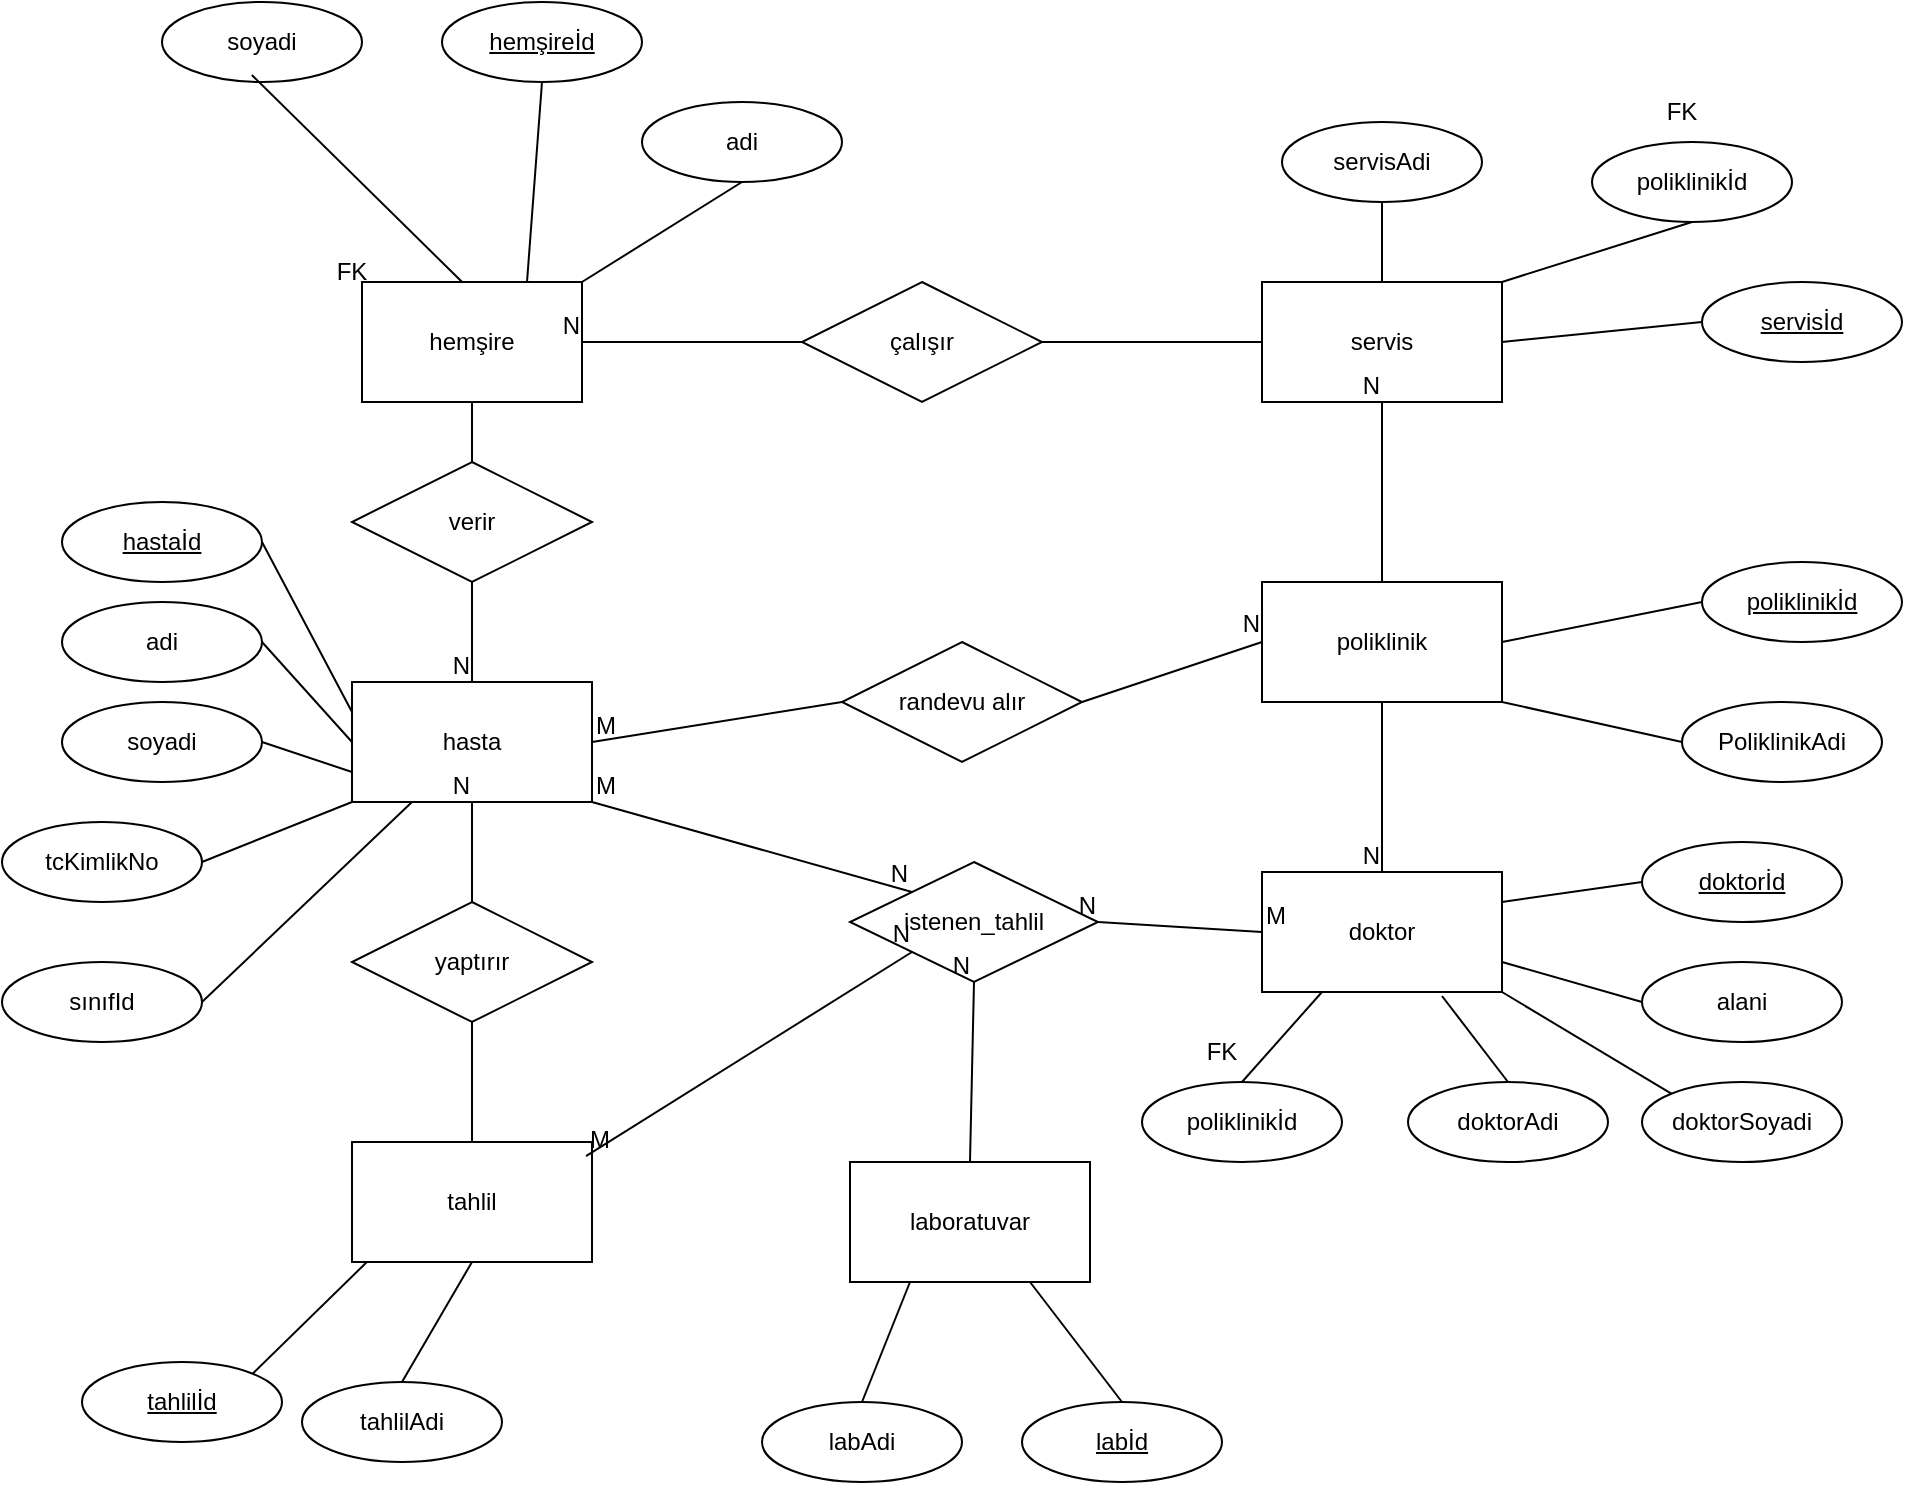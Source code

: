 <mxfile version="28.2.7">
  <diagram name="Sayfa -1" id="EuTp7EfpgiUZPEsdbZ-z">
    <mxGraphModel dx="2075" dy="669" grid="1" gridSize="10" guides="1" tooltips="1" connect="1" arrows="1" fold="1" page="1" pageScale="1" pageWidth="827" pageHeight="1169" math="0" shadow="0">
      <root>
        <mxCell id="0" />
        <mxCell id="1" parent="0" />
        <mxCell id="bJFmghMH50mQrgjeTYqD-1" value="laboratuvar" style="rounded=0;whiteSpace=wrap;html=1;" vertex="1" parent="1">
          <mxGeometry x="34" y="660" width="120" height="60" as="geometry" />
        </mxCell>
        <mxCell id="bJFmghMH50mQrgjeTYqD-2" value="tahlil" style="rounded=0;whiteSpace=wrap;html=1;" vertex="1" parent="1">
          <mxGeometry x="-215" y="650" width="120" height="60" as="geometry" />
        </mxCell>
        <mxCell id="bJFmghMH50mQrgjeTYqD-3" value="poliklinik" style="rounded=0;whiteSpace=wrap;html=1;" vertex="1" parent="1">
          <mxGeometry x="240" y="370" width="120" height="60" as="geometry" />
        </mxCell>
        <mxCell id="bJFmghMH50mQrgjeTYqD-4" value="hasta" style="rounded=0;whiteSpace=wrap;html=1;" vertex="1" parent="1">
          <mxGeometry x="-215" y="420" width="120" height="60" as="geometry" />
        </mxCell>
        <mxCell id="bJFmghMH50mQrgjeTYqD-7" value="" style="endArrow=none;html=1;rounded=0;exitX=0.5;exitY=1;exitDx=0;exitDy=0;entryX=0.5;entryY=0;entryDx=0;entryDy=0;" edge="1" source="bJFmghMH50mQrgjeTYqD-26" target="bJFmghMH50mQrgjeTYqD-4" parent="1">
          <mxGeometry relative="1" as="geometry">
            <mxPoint x="10" y="360" as="sourcePoint" />
            <mxPoint x="170" y="360" as="targetPoint" />
          </mxGeometry>
        </mxCell>
        <mxCell id="bJFmghMH50mQrgjeTYqD-8" value="N" style="resizable=0;html=1;whiteSpace=wrap;align=right;verticalAlign=bottom;" connectable="0" vertex="1" parent="bJFmghMH50mQrgjeTYqD-7">
          <mxGeometry x="1" relative="1" as="geometry" />
        </mxCell>
        <mxCell id="bJFmghMH50mQrgjeTYqD-9" value="" style="endArrow=none;html=1;rounded=0;entryX=0.5;entryY=1;entryDx=0;entryDy=0;exitX=0.5;exitY=0;exitDx=0;exitDy=0;" edge="1" source="bJFmghMH50mQrgjeTYqD-33" target="bJFmghMH50mQrgjeTYqD-4" parent="1">
          <mxGeometry relative="1" as="geometry">
            <mxPoint x="-195" y="538" as="sourcePoint" />
            <mxPoint x="-195" y="430" as="targetPoint" />
            <Array as="points" />
          </mxGeometry>
        </mxCell>
        <mxCell id="bJFmghMH50mQrgjeTYqD-10" value="N" style="resizable=0;html=1;whiteSpace=wrap;align=right;verticalAlign=bottom;" connectable="0" vertex="1" parent="bJFmghMH50mQrgjeTYqD-9">
          <mxGeometry x="1" relative="1" as="geometry" />
        </mxCell>
        <mxCell id="bJFmghMH50mQrgjeTYqD-11" value="verir" style="shape=rhombus;perimeter=rhombusPerimeter;whiteSpace=wrap;html=1;align=center;" vertex="1" parent="1">
          <mxGeometry x="-215" y="310" width="120" height="60" as="geometry" />
        </mxCell>
        <mxCell id="bJFmghMH50mQrgjeTYqD-16" value="soyadi" style="ellipse;whiteSpace=wrap;html=1;align=center;" vertex="1" parent="1">
          <mxGeometry x="-310" y="80" width="100" height="40" as="geometry" />
        </mxCell>
        <mxCell id="bJFmghMH50mQrgjeTYqD-17" value="adi" style="ellipse;whiteSpace=wrap;html=1;align=center;" vertex="1" parent="1">
          <mxGeometry x="-70" y="130" width="100" height="40" as="geometry" />
        </mxCell>
        <mxCell id="bJFmghMH50mQrgjeTYqD-20" value="" style="endArrow=none;html=1;rounded=0;entryX=0.449;entryY=0.912;entryDx=0;entryDy=0;entryPerimeter=0;exitX=0.455;exitY=0;exitDx=0;exitDy=0;exitPerimeter=0;" edge="1" source="bJFmghMH50mQrgjeTYqD-26" target="bJFmghMH50mQrgjeTYqD-16" parent="1">
          <mxGeometry width="50" height="50" relative="1" as="geometry">
            <mxPoint x="70" y="400" as="sourcePoint" />
            <mxPoint x="120" y="350" as="targetPoint" />
            <Array as="points" />
          </mxGeometry>
        </mxCell>
        <mxCell id="bJFmghMH50mQrgjeTYqD-21" value="" style="endArrow=none;html=1;rounded=0;entryX=0.5;entryY=1;entryDx=0;entryDy=0;exitX=1;exitY=0;exitDx=0;exitDy=0;" edge="1" source="bJFmghMH50mQrgjeTYqD-26" target="bJFmghMH50mQrgjeTYqD-17" parent="1">
          <mxGeometry width="50" height="50" relative="1" as="geometry">
            <mxPoint x="160" y="350" as="sourcePoint" />
            <mxPoint x="210" y="300" as="targetPoint" />
          </mxGeometry>
        </mxCell>
        <mxCell id="bJFmghMH50mQrgjeTYqD-22" value="hemşireİd" style="ellipse;whiteSpace=wrap;html=1;align=center;fontStyle=4;" vertex="1" parent="1">
          <mxGeometry x="-170" y="80" width="100" height="40" as="geometry" />
        </mxCell>
        <mxCell id="bJFmghMH50mQrgjeTYqD-23" value="" style="endArrow=none;html=1;rounded=0;entryX=0.5;entryY=1;entryDx=0;entryDy=0;exitX=0.75;exitY=0;exitDx=0;exitDy=0;" edge="1" source="bJFmghMH50mQrgjeTYqD-26" target="bJFmghMH50mQrgjeTYqD-22" parent="1">
          <mxGeometry width="50" height="50" relative="1" as="geometry">
            <mxPoint x="160" y="350" as="sourcePoint" />
            <mxPoint x="210" y="300" as="targetPoint" />
          </mxGeometry>
        </mxCell>
        <mxCell id="bJFmghMH50mQrgjeTYqD-24" value="" style="endArrow=none;html=1;rounded=0;entryX=0;entryY=0.5;entryDx=0;entryDy=0;exitX=1;exitY=0.5;exitDx=0;exitDy=0;" edge="1" source="bJFmghMH50mQrgjeTYqD-25" target="bJFmghMH50mQrgjeTYqD-73" parent="1">
          <mxGeometry relative="1" as="geometry">
            <mxPoint x="-80" y="250" as="sourcePoint" />
            <mxPoint x="250" y="250" as="targetPoint" />
          </mxGeometry>
        </mxCell>
        <mxCell id="bJFmghMH50mQrgjeTYqD-25" value="çalışır" style="shape=rhombus;perimeter=rhombusPerimeter;whiteSpace=wrap;html=1;align=center;" vertex="1" parent="1">
          <mxGeometry x="10" y="220" width="120" height="60" as="geometry" />
        </mxCell>
        <mxCell id="bJFmghMH50mQrgjeTYqD-26" value="hemşire" style="rounded=0;whiteSpace=wrap;html=1;" vertex="1" parent="1">
          <mxGeometry x="-210" y="220" width="110" height="60" as="geometry" />
        </mxCell>
        <mxCell id="bJFmghMH50mQrgjeTYqD-32" value="" style="endArrow=none;html=1;rounded=0;entryX=0.5;entryY=1;entryDx=0;entryDy=0;exitX=0.5;exitY=0;exitDx=0;exitDy=0;" edge="1" source="bJFmghMH50mQrgjeTYqD-2" target="bJFmghMH50mQrgjeTYqD-33" parent="1">
          <mxGeometry relative="1" as="geometry">
            <mxPoint x="-126" y="570" as="sourcePoint" />
            <mxPoint x="-126" y="450" as="targetPoint" />
            <Array as="points" />
          </mxGeometry>
        </mxCell>
        <mxCell id="bJFmghMH50mQrgjeTYqD-33" value="yaptırır" style="shape=rhombus;perimeter=rhombusPerimeter;whiteSpace=wrap;html=1;align=center;" vertex="1" parent="1">
          <mxGeometry x="-215" y="530" width="120" height="60" as="geometry" />
        </mxCell>
        <mxCell id="bJFmghMH50mQrgjeTYqD-36" value="" style="shape=table;startSize=0;container=1;collapsible=1;childLayout=tableLayout;fixedRows=1;rowLines=0;fontStyle=0;align=center;resizeLast=1;strokeColor=none;fillColor=none;collapsible=0;" vertex="1" parent="1">
          <mxGeometry x="-230" y="200" width="50" height="30" as="geometry" />
        </mxCell>
        <mxCell id="bJFmghMH50mQrgjeTYqD-37" value="" style="shape=tableRow;horizontal=0;startSize=0;swimlaneHead=0;swimlaneBody=0;fillColor=none;collapsible=0;dropTarget=0;points=[[0,0.5],[1,0.5]];portConstraint=eastwest;top=0;left=0;right=0;bottom=0;" vertex="1" parent="bJFmghMH50mQrgjeTYqD-36">
          <mxGeometry width="50" height="30" as="geometry" />
        </mxCell>
        <mxCell id="bJFmghMH50mQrgjeTYqD-38" value="FK" style="shape=partialRectangle;connectable=0;fillColor=none;top=0;left=0;bottom=0;right=0;fontStyle=0;overflow=hidden;whiteSpace=wrap;html=1;" vertex="1" parent="bJFmghMH50mQrgjeTYqD-37">
          <mxGeometry width="30" height="30" as="geometry">
            <mxRectangle width="30" height="30" as="alternateBounds" />
          </mxGeometry>
        </mxCell>
        <mxCell id="bJFmghMH50mQrgjeTYqD-39" value="" style="shape=partialRectangle;connectable=0;fillColor=none;top=0;left=0;bottom=0;right=0;align=left;spacingLeft=6;fontStyle=0;overflow=hidden;whiteSpace=wrap;html=1;" vertex="1" parent="bJFmghMH50mQrgjeTYqD-37">
          <mxGeometry x="30" width="20" height="30" as="geometry">
            <mxRectangle width="20" height="30" as="alternateBounds" />
          </mxGeometry>
        </mxCell>
        <mxCell id="bJFmghMH50mQrgjeTYqD-40" value="servisİd" style="ellipse;whiteSpace=wrap;html=1;align=center;fontStyle=4;" vertex="1" parent="1">
          <mxGeometry x="460" y="220" width="100" height="40" as="geometry" />
        </mxCell>
        <mxCell id="bJFmghMH50mQrgjeTYqD-45" value="" style="endArrow=none;html=1;rounded=0;entryX=0;entryY=0.5;entryDx=0;entryDy=0;exitX=1;exitY=0.5;exitDx=0;exitDy=0;" edge="1" source="bJFmghMH50mQrgjeTYqD-73" target="bJFmghMH50mQrgjeTYqD-40" parent="1">
          <mxGeometry relative="1" as="geometry">
            <mxPoint x="100" y="570" as="sourcePoint" />
            <mxPoint x="260" y="570" as="targetPoint" />
          </mxGeometry>
        </mxCell>
        <mxCell id="bJFmghMH50mQrgjeTYqD-46" value="sınıfId" style="ellipse;whiteSpace=wrap;html=1;align=center;" vertex="1" parent="1">
          <mxGeometry x="-390" y="560" width="100" height="40" as="geometry" />
        </mxCell>
        <mxCell id="bJFmghMH50mQrgjeTYqD-47" value="tcKimlikNo" style="ellipse;whiteSpace=wrap;html=1;align=center;" vertex="1" parent="1">
          <mxGeometry x="-390" y="490" width="100" height="40" as="geometry" />
        </mxCell>
        <mxCell id="bJFmghMH50mQrgjeTYqD-48" value="soyadi" style="ellipse;whiteSpace=wrap;html=1;align=center;" vertex="1" parent="1">
          <mxGeometry x="-360" y="430" width="100" height="40" as="geometry" />
        </mxCell>
        <mxCell id="bJFmghMH50mQrgjeTYqD-49" value="adi" style="ellipse;whiteSpace=wrap;html=1;align=center;" vertex="1" parent="1">
          <mxGeometry x="-360" y="380" width="100" height="40" as="geometry" />
        </mxCell>
        <mxCell id="bJFmghMH50mQrgjeTYqD-50" value="hastaİd" style="ellipse;whiteSpace=wrap;html=1;align=center;fontStyle=4;" vertex="1" parent="1">
          <mxGeometry x="-360" y="330" width="100" height="40" as="geometry" />
        </mxCell>
        <mxCell id="bJFmghMH50mQrgjeTYqD-51" value="" style="endArrow=none;html=1;rounded=0;exitX=1;exitY=0.5;exitDx=0;exitDy=0;entryX=0.25;entryY=1;entryDx=0;entryDy=0;" edge="1" source="bJFmghMH50mQrgjeTYqD-46" target="bJFmghMH50mQrgjeTYqD-4" parent="1">
          <mxGeometry relative="1" as="geometry">
            <mxPoint x="100" y="510" as="sourcePoint" />
            <mxPoint x="260" y="510" as="targetPoint" />
          </mxGeometry>
        </mxCell>
        <mxCell id="bJFmghMH50mQrgjeTYqD-52" value="" style="endArrow=none;html=1;rounded=0;exitX=1;exitY=0.5;exitDx=0;exitDy=0;entryX=0;entryY=0.75;entryDx=0;entryDy=0;" edge="1" source="bJFmghMH50mQrgjeTYqD-48" target="bJFmghMH50mQrgjeTYqD-4" parent="1">
          <mxGeometry relative="1" as="geometry">
            <mxPoint x="-210" y="600" as="sourcePoint" />
            <mxPoint x="-25" y="490" as="targetPoint" />
          </mxGeometry>
        </mxCell>
        <mxCell id="bJFmghMH50mQrgjeTYqD-53" value="" style="endArrow=none;html=1;rounded=0;exitX=1;exitY=0.5;exitDx=0;exitDy=0;entryX=0;entryY=1;entryDx=0;entryDy=0;" edge="1" source="bJFmghMH50mQrgjeTYqD-47" target="bJFmghMH50mQrgjeTYqD-4" parent="1">
          <mxGeometry relative="1" as="geometry">
            <mxPoint x="-210" y="600" as="sourcePoint" />
            <mxPoint x="-25" y="490" as="targetPoint" />
          </mxGeometry>
        </mxCell>
        <mxCell id="bJFmghMH50mQrgjeTYqD-54" value="" style="endArrow=none;html=1;rounded=0;exitX=1;exitY=0.5;exitDx=0;exitDy=0;entryX=0;entryY=0.5;entryDx=0;entryDy=0;" edge="1" source="bJFmghMH50mQrgjeTYqD-49" target="bJFmghMH50mQrgjeTYqD-4" parent="1">
          <mxGeometry relative="1" as="geometry">
            <mxPoint x="-200" y="520" as="sourcePoint" />
            <mxPoint x="-15" y="410" as="targetPoint" />
          </mxGeometry>
        </mxCell>
        <mxCell id="bJFmghMH50mQrgjeTYqD-55" value="" style="endArrow=none;html=1;rounded=0;exitX=1;exitY=0.5;exitDx=0;exitDy=0;entryX=0;entryY=0.25;entryDx=0;entryDy=0;" edge="1" source="bJFmghMH50mQrgjeTYqD-50" target="bJFmghMH50mQrgjeTYqD-4" parent="1">
          <mxGeometry relative="1" as="geometry">
            <mxPoint x="-220" y="490" as="sourcePoint" />
            <mxPoint x="-35" y="380" as="targetPoint" />
          </mxGeometry>
        </mxCell>
        <mxCell id="bJFmghMH50mQrgjeTYqD-67" style="edgeStyle=orthogonalEdgeStyle;rounded=0;orthogonalLoop=1;jettySize=auto;html=1;exitX=0.5;exitY=1;exitDx=0;exitDy=0;" edge="1" parent="1">
          <mxGeometry relative="1" as="geometry">
            <mxPoint x="420.0" y="350" as="sourcePoint" />
            <mxPoint x="420.0" y="350" as="targetPoint" />
          </mxGeometry>
        </mxCell>
        <mxCell id="bJFmghMH50mQrgjeTYqD-68" value="" style="endArrow=none;html=1;rounded=0;" edge="1" parent="1">
          <mxGeometry relative="1" as="geometry">
            <mxPoint x="100" y="510" as="sourcePoint" />
            <mxPoint x="100" y="510" as="targetPoint" />
          </mxGeometry>
        </mxCell>
        <mxCell id="bJFmghMH50mQrgjeTYqD-72" value="doktor" style="rounded=0;whiteSpace=wrap;html=1;" vertex="1" parent="1">
          <mxGeometry x="240" y="515" width="120" height="60" as="geometry" />
        </mxCell>
        <mxCell id="bJFmghMH50mQrgjeTYqD-73" value="servis" style="rounded=0;whiteSpace=wrap;html=1;" vertex="1" parent="1">
          <mxGeometry x="240" y="220" width="120" height="60" as="geometry" />
        </mxCell>
        <mxCell id="bJFmghMH50mQrgjeTYqD-78" value="istenen_tahlil" style="shape=rhombus;perimeter=rhombusPerimeter;whiteSpace=wrap;html=1;align=center;" vertex="1" parent="1">
          <mxGeometry x="34" y="510" width="124" height="60" as="geometry" />
        </mxCell>
        <mxCell id="bJFmghMH50mQrgjeTYqD-79" value="" style="endArrow=none;html=1;rounded=0;exitX=1;exitY=1;exitDx=0;exitDy=0;entryX=0;entryY=0;entryDx=0;entryDy=0;" edge="1" parent="1" source="bJFmghMH50mQrgjeTYqD-4" target="bJFmghMH50mQrgjeTYqD-78">
          <mxGeometry relative="1" as="geometry">
            <mxPoint x="200" y="430" as="sourcePoint" />
            <mxPoint x="360" y="430" as="targetPoint" />
          </mxGeometry>
        </mxCell>
        <mxCell id="bJFmghMH50mQrgjeTYqD-80" value="M" style="resizable=0;html=1;whiteSpace=wrap;align=left;verticalAlign=bottom;" connectable="0" vertex="1" parent="bJFmghMH50mQrgjeTYqD-79">
          <mxGeometry x="-1" relative="1" as="geometry" />
        </mxCell>
        <mxCell id="bJFmghMH50mQrgjeTYqD-81" value="N" style="resizable=0;html=1;whiteSpace=wrap;align=right;verticalAlign=bottom;" connectable="0" vertex="1" parent="bJFmghMH50mQrgjeTYqD-79">
          <mxGeometry x="1" relative="1" as="geometry" />
        </mxCell>
        <mxCell id="bJFmghMH50mQrgjeTYqD-82" value="" style="endArrow=none;html=1;rounded=0;entryX=0;entryY=1;entryDx=0;entryDy=0;exitX=0.975;exitY=0.117;exitDx=0;exitDy=0;exitPerimeter=0;" edge="1" parent="1" source="bJFmghMH50mQrgjeTYqD-2" target="bJFmghMH50mQrgjeTYqD-78">
          <mxGeometry relative="1" as="geometry">
            <mxPoint x="20" y="640" as="sourcePoint" />
            <mxPoint x="156" y="635" as="targetPoint" />
          </mxGeometry>
        </mxCell>
        <mxCell id="bJFmghMH50mQrgjeTYqD-83" value="M" style="resizable=0;html=1;whiteSpace=wrap;align=left;verticalAlign=bottom;" connectable="0" vertex="1" parent="bJFmghMH50mQrgjeTYqD-82">
          <mxGeometry x="-1" relative="1" as="geometry" />
        </mxCell>
        <mxCell id="bJFmghMH50mQrgjeTYqD-84" value="N" style="resizable=0;html=1;whiteSpace=wrap;align=right;verticalAlign=bottom;" connectable="0" vertex="1" parent="bJFmghMH50mQrgjeTYqD-82">
          <mxGeometry x="1" relative="1" as="geometry" />
        </mxCell>
        <mxCell id="bJFmghMH50mQrgjeTYqD-85" value="" style="endArrow=none;html=1;rounded=0;entryX=1;entryY=0.5;entryDx=0;entryDy=0;exitX=0;exitY=0.5;exitDx=0;exitDy=0;" edge="1" parent="1" source="bJFmghMH50mQrgjeTYqD-72" target="bJFmghMH50mQrgjeTYqD-78">
          <mxGeometry relative="1" as="geometry">
            <mxPoint x="190" y="682" as="sourcePoint" />
            <mxPoint x="279" y="590" as="targetPoint" />
          </mxGeometry>
        </mxCell>
        <mxCell id="bJFmghMH50mQrgjeTYqD-86" value="M" style="resizable=0;html=1;whiteSpace=wrap;align=left;verticalAlign=bottom;" connectable="0" vertex="1" parent="bJFmghMH50mQrgjeTYqD-85">
          <mxGeometry x="-1" relative="1" as="geometry" />
        </mxCell>
        <mxCell id="bJFmghMH50mQrgjeTYqD-87" value="N" style="resizable=0;html=1;whiteSpace=wrap;align=right;verticalAlign=bottom;" connectable="0" vertex="1" parent="bJFmghMH50mQrgjeTYqD-85">
          <mxGeometry x="1" relative="1" as="geometry" />
        </mxCell>
        <mxCell id="bJFmghMH50mQrgjeTYqD-88" value="" style="endArrow=none;html=1;rounded=0;entryX=0.5;entryY=1;entryDx=0;entryDy=0;exitX=0.5;exitY=0;exitDx=0;exitDy=0;" edge="1" parent="1" source="bJFmghMH50mQrgjeTYqD-1" target="bJFmghMH50mQrgjeTYqD-78">
          <mxGeometry relative="1" as="geometry">
            <mxPoint x="164" y="470" as="sourcePoint" />
            <mxPoint x="390" y="370" as="targetPoint" />
          </mxGeometry>
        </mxCell>
        <mxCell id="bJFmghMH50mQrgjeTYqD-89" value="N" style="resizable=0;html=1;whiteSpace=wrap;align=right;verticalAlign=bottom;" connectable="0" vertex="1" parent="bJFmghMH50mQrgjeTYqD-88">
          <mxGeometry x="1" relative="1" as="geometry" />
        </mxCell>
        <mxCell id="bJFmghMH50mQrgjeTYqD-98" value="" style="endArrow=none;html=1;rounded=0;exitX=1;exitY=0.5;exitDx=0;exitDy=0;entryX=0;entryY=0.5;entryDx=0;entryDy=0;" edge="1" parent="1" source="bJFmghMH50mQrgjeTYqD-157" target="bJFmghMH50mQrgjeTYqD-3">
          <mxGeometry relative="1" as="geometry">
            <mxPoint x="-20" y="430" as="sourcePoint" />
            <mxPoint x="140" y="430" as="targetPoint" />
          </mxGeometry>
        </mxCell>
        <mxCell id="bJFmghMH50mQrgjeTYqD-100" value="N" style="resizable=0;html=1;whiteSpace=wrap;align=right;verticalAlign=bottom;" connectable="0" vertex="1" parent="bJFmghMH50mQrgjeTYqD-98">
          <mxGeometry x="1" relative="1" as="geometry" />
        </mxCell>
        <mxCell id="bJFmghMH50mQrgjeTYqD-102" value="" style="endArrow=none;html=1;rounded=0;entryX=0.5;entryY=0;entryDx=0;entryDy=0;exitX=0.5;exitY=1;exitDx=0;exitDy=0;" edge="1" parent="1" source="bJFmghMH50mQrgjeTYqD-3" target="bJFmghMH50mQrgjeTYqD-72">
          <mxGeometry relative="1" as="geometry">
            <mxPoint x="-20" y="430" as="sourcePoint" />
            <mxPoint x="140" y="430" as="targetPoint" />
          </mxGeometry>
        </mxCell>
        <mxCell id="bJFmghMH50mQrgjeTYqD-103" value="N" style="resizable=0;html=1;whiteSpace=wrap;align=right;verticalAlign=bottom;" connectable="0" vertex="1" parent="bJFmghMH50mQrgjeTYqD-102">
          <mxGeometry x="1" relative="1" as="geometry" />
        </mxCell>
        <mxCell id="bJFmghMH50mQrgjeTYqD-105" value="" style="endArrow=none;html=1;rounded=0;entryX=1;entryY=0.5;entryDx=0;entryDy=0;" edge="1" parent="1" source="bJFmghMH50mQrgjeTYqD-25" target="bJFmghMH50mQrgjeTYqD-26">
          <mxGeometry relative="1" as="geometry">
            <mxPoint x="-20" y="430" as="sourcePoint" />
            <mxPoint x="140" y="430" as="targetPoint" />
          </mxGeometry>
        </mxCell>
        <mxCell id="bJFmghMH50mQrgjeTYqD-106" value="N" style="resizable=0;html=1;whiteSpace=wrap;align=right;verticalAlign=bottom;" connectable="0" vertex="1" parent="bJFmghMH50mQrgjeTYqD-105">
          <mxGeometry x="1" relative="1" as="geometry" />
        </mxCell>
        <mxCell id="bJFmghMH50mQrgjeTYqD-107" value="" style="endArrow=none;html=1;rounded=0;entryX=0.5;entryY=1;entryDx=0;entryDy=0;exitX=0.5;exitY=0;exitDx=0;exitDy=0;" edge="1" parent="1" source="bJFmghMH50mQrgjeTYqD-3" target="bJFmghMH50mQrgjeTYqD-73">
          <mxGeometry relative="1" as="geometry">
            <mxPoint x="340" y="340" as="sourcePoint" />
            <mxPoint x="140" y="430" as="targetPoint" />
          </mxGeometry>
        </mxCell>
        <mxCell id="bJFmghMH50mQrgjeTYqD-108" value="N" style="resizable=0;html=1;whiteSpace=wrap;align=right;verticalAlign=bottom;" connectable="0" vertex="1" parent="bJFmghMH50mQrgjeTYqD-107">
          <mxGeometry x="1" relative="1" as="geometry" />
        </mxCell>
        <mxCell id="bJFmghMH50mQrgjeTYqD-109" value="PoliklinikAdi" style="ellipse;whiteSpace=wrap;html=1;align=center;" vertex="1" parent="1">
          <mxGeometry x="450" y="430" width="100" height="40" as="geometry" />
        </mxCell>
        <mxCell id="bJFmghMH50mQrgjeTYqD-110" value="poliklinikİd" style="ellipse;whiteSpace=wrap;html=1;align=center;fontStyle=4;" vertex="1" parent="1">
          <mxGeometry x="460" y="360" width="100" height="40" as="geometry" />
        </mxCell>
        <mxCell id="bJFmghMH50mQrgjeTYqD-111" value="labİd" style="ellipse;whiteSpace=wrap;html=1;align=center;fontStyle=4;" vertex="1" parent="1">
          <mxGeometry x="120" y="780" width="100" height="40" as="geometry" />
        </mxCell>
        <mxCell id="bJFmghMH50mQrgjeTYqD-113" value="" style="endArrow=none;html=1;rounded=0;entryX=1;entryY=0.5;entryDx=0;entryDy=0;exitX=0;exitY=0.5;exitDx=0;exitDy=0;" edge="1" parent="1" source="bJFmghMH50mQrgjeTYqD-110" target="bJFmghMH50mQrgjeTYqD-3">
          <mxGeometry relative="1" as="geometry">
            <mxPoint x="-20" y="430" as="sourcePoint" />
            <mxPoint x="140" y="430" as="targetPoint" />
          </mxGeometry>
        </mxCell>
        <mxCell id="bJFmghMH50mQrgjeTYqD-114" value="" style="endArrow=none;html=1;rounded=0;entryX=1;entryY=1;entryDx=0;entryDy=0;exitX=0;exitY=0.5;exitDx=0;exitDy=0;" edge="1" parent="1" source="bJFmghMH50mQrgjeTYqD-109" target="bJFmghMH50mQrgjeTYqD-3">
          <mxGeometry relative="1" as="geometry">
            <mxPoint x="-10" y="480" as="sourcePoint" />
            <mxPoint x="150" y="480" as="targetPoint" />
          </mxGeometry>
        </mxCell>
        <mxCell id="bJFmghMH50mQrgjeTYqD-115" value="" style="endArrow=none;html=1;rounded=0;exitX=0.75;exitY=1;exitDx=0;exitDy=0;entryX=0.5;entryY=0;entryDx=0;entryDy=0;" edge="1" parent="1" source="bJFmghMH50mQrgjeTYqD-1" target="bJFmghMH50mQrgjeTYqD-111">
          <mxGeometry relative="1" as="geometry">
            <mxPoint x="-10" y="480" as="sourcePoint" />
            <mxPoint x="150" y="480" as="targetPoint" />
          </mxGeometry>
        </mxCell>
        <mxCell id="bJFmghMH50mQrgjeTYqD-116" value="labAdi" style="ellipse;whiteSpace=wrap;html=1;align=center;" vertex="1" parent="1">
          <mxGeometry x="-10" y="780" width="100" height="40" as="geometry" />
        </mxCell>
        <mxCell id="bJFmghMH50mQrgjeTYqD-117" value="" style="endArrow=none;html=1;rounded=0;exitX=0.25;exitY=1;exitDx=0;exitDy=0;entryX=0.5;entryY=0;entryDx=0;entryDy=0;" edge="1" parent="1" source="bJFmghMH50mQrgjeTYqD-1" target="bJFmghMH50mQrgjeTYqD-116">
          <mxGeometry relative="1" as="geometry">
            <mxPoint x="-10" y="560" as="sourcePoint" />
            <mxPoint x="150" y="560" as="targetPoint" />
          </mxGeometry>
        </mxCell>
        <mxCell id="bJFmghMH50mQrgjeTYqD-118" value="servisAdi" style="ellipse;whiteSpace=wrap;html=1;align=center;" vertex="1" parent="1">
          <mxGeometry x="250" y="140" width="100" height="40" as="geometry" />
        </mxCell>
        <mxCell id="bJFmghMH50mQrgjeTYqD-119" value="poliklinikİd" style="ellipse;whiteSpace=wrap;html=1;align=center;" vertex="1" parent="1">
          <mxGeometry x="405" y="150" width="100" height="40" as="geometry" />
        </mxCell>
        <mxCell id="bJFmghMH50mQrgjeTYqD-123" value="" style="shape=table;startSize=0;container=1;collapsible=1;childLayout=tableLayout;fixedRows=1;rowLines=0;fontStyle=0;align=center;resizeLast=1;strokeColor=none;fillColor=none;collapsible=0;" vertex="1" parent="1">
          <mxGeometry x="440" y="120" width="50" height="30" as="geometry" />
        </mxCell>
        <mxCell id="bJFmghMH50mQrgjeTYqD-124" value="" style="shape=tableRow;horizontal=0;startSize=0;swimlaneHead=0;swimlaneBody=0;fillColor=none;collapsible=0;dropTarget=0;points=[[0,0.5],[1,0.5]];portConstraint=eastwest;top=0;left=0;right=0;bottom=0;" vertex="1" parent="bJFmghMH50mQrgjeTYqD-123">
          <mxGeometry width="50" height="30" as="geometry" />
        </mxCell>
        <mxCell id="bJFmghMH50mQrgjeTYqD-125" value="FK" style="shape=partialRectangle;connectable=0;fillColor=none;top=0;left=0;bottom=0;right=0;fontStyle=0;overflow=hidden;whiteSpace=wrap;html=1;" vertex="1" parent="bJFmghMH50mQrgjeTYqD-124">
          <mxGeometry width="20" height="30" as="geometry">
            <mxRectangle width="20" height="30" as="alternateBounds" />
          </mxGeometry>
        </mxCell>
        <mxCell id="bJFmghMH50mQrgjeTYqD-126" value="" style="shape=partialRectangle;connectable=0;fillColor=none;top=0;left=0;bottom=0;right=0;align=left;spacingLeft=6;fontStyle=0;overflow=hidden;whiteSpace=wrap;html=1;" vertex="1" parent="bJFmghMH50mQrgjeTYqD-124">
          <mxGeometry x="20" width="30" height="30" as="geometry">
            <mxRectangle width="30" height="30" as="alternateBounds" />
          </mxGeometry>
        </mxCell>
        <mxCell id="bJFmghMH50mQrgjeTYqD-127" value="" style="endArrow=none;html=1;rounded=0;exitX=0.5;exitY=1;exitDx=0;exitDy=0;entryX=1;entryY=0;entryDx=0;entryDy=0;" edge="1" parent="1" source="bJFmghMH50mQrgjeTYqD-119" target="bJFmghMH50mQrgjeTYqD-73">
          <mxGeometry relative="1" as="geometry">
            <mxPoint x="-10" y="450" as="sourcePoint" />
            <mxPoint x="150" y="450" as="targetPoint" />
          </mxGeometry>
        </mxCell>
        <mxCell id="bJFmghMH50mQrgjeTYqD-128" value="" style="endArrow=none;html=1;rounded=0;exitX=0.5;exitY=1;exitDx=0;exitDy=0;" edge="1" parent="1" source="bJFmghMH50mQrgjeTYqD-118" target="bJFmghMH50mQrgjeTYqD-73">
          <mxGeometry relative="1" as="geometry">
            <mxPoint x="30" y="360" as="sourcePoint" />
            <mxPoint x="190" y="360" as="targetPoint" />
          </mxGeometry>
        </mxCell>
        <mxCell id="bJFmghMH50mQrgjeTYqD-134" value="doktorİd" style="ellipse;whiteSpace=wrap;html=1;align=center;fontStyle=4;" vertex="1" parent="1">
          <mxGeometry x="430" y="500" width="100" height="40" as="geometry" />
        </mxCell>
        <mxCell id="bJFmghMH50mQrgjeTYqD-135" value="poliklinikİd" style="ellipse;whiteSpace=wrap;html=1;align=center;" vertex="1" parent="1">
          <mxGeometry x="180" y="620" width="100" height="40" as="geometry" />
        </mxCell>
        <mxCell id="bJFmghMH50mQrgjeTYqD-136" value="doktorAdi" style="ellipse;whiteSpace=wrap;html=1;align=center;" vertex="1" parent="1">
          <mxGeometry x="313" y="620" width="100" height="40" as="geometry" />
        </mxCell>
        <mxCell id="bJFmghMH50mQrgjeTYqD-137" value="doktorSoyadi" style="ellipse;whiteSpace=wrap;html=1;align=center;" vertex="1" parent="1">
          <mxGeometry x="430" y="620" width="100" height="40" as="geometry" />
        </mxCell>
        <mxCell id="bJFmghMH50mQrgjeTYqD-138" value="alani" style="ellipse;whiteSpace=wrap;html=1;align=center;" vertex="1" parent="1">
          <mxGeometry x="430" y="560" width="100" height="40" as="geometry" />
        </mxCell>
        <mxCell id="bJFmghMH50mQrgjeTYqD-140" value="" style="endArrow=none;html=1;rounded=0;exitX=1;exitY=0;exitDx=0;exitDy=0;entryX=0.061;entryY=1.002;entryDx=0;entryDy=0;entryPerimeter=0;" edge="1" parent="1" source="bJFmghMH50mQrgjeTYqD-151" target="bJFmghMH50mQrgjeTYqD-2">
          <mxGeometry relative="1" as="geometry">
            <mxPoint x="-10" y="530" as="sourcePoint" />
            <mxPoint x="150" y="530" as="targetPoint" />
          </mxGeometry>
        </mxCell>
        <mxCell id="bJFmghMH50mQrgjeTYqD-141" value="" style="endArrow=none;html=1;rounded=0;entryX=1;entryY=0.75;entryDx=0;entryDy=0;exitX=0;exitY=0.5;exitDx=0;exitDy=0;" edge="1" parent="1" source="bJFmghMH50mQrgjeTYqD-138" target="bJFmghMH50mQrgjeTYqD-72">
          <mxGeometry relative="1" as="geometry">
            <mxPoint x="20" y="470" as="sourcePoint" />
            <mxPoint x="180" y="470" as="targetPoint" />
          </mxGeometry>
        </mxCell>
        <mxCell id="bJFmghMH50mQrgjeTYqD-142" value="" style="endArrow=none;html=1;rounded=0;exitX=0;exitY=0;exitDx=0;exitDy=0;entryX=1;entryY=1;entryDx=0;entryDy=0;" edge="1" parent="1" source="bJFmghMH50mQrgjeTYqD-137" target="bJFmghMH50mQrgjeTYqD-72">
          <mxGeometry relative="1" as="geometry">
            <mxPoint x="20" y="470" as="sourcePoint" />
            <mxPoint x="180" y="470" as="targetPoint" />
          </mxGeometry>
        </mxCell>
        <mxCell id="bJFmghMH50mQrgjeTYqD-143" value="" style="endArrow=none;html=1;rounded=0;exitX=0.5;exitY=0;exitDx=0;exitDy=0;" edge="1" parent="1" source="bJFmghMH50mQrgjeTYqD-136">
          <mxGeometry relative="1" as="geometry">
            <mxPoint x="20" y="470" as="sourcePoint" />
            <mxPoint x="330" y="577" as="targetPoint" />
          </mxGeometry>
        </mxCell>
        <mxCell id="bJFmghMH50mQrgjeTYqD-144" value="" style="endArrow=none;html=1;rounded=0;exitX=0.5;exitY=0;exitDx=0;exitDy=0;entryX=0.25;entryY=1;entryDx=0;entryDy=0;" edge="1" parent="1" source="bJFmghMH50mQrgjeTYqD-135" target="bJFmghMH50mQrgjeTYqD-72">
          <mxGeometry relative="1" as="geometry">
            <mxPoint x="20" y="470" as="sourcePoint" />
            <mxPoint x="180" y="470" as="targetPoint" />
          </mxGeometry>
        </mxCell>
        <mxCell id="bJFmghMH50mQrgjeTYqD-145" value="" style="endArrow=none;html=1;rounded=0;exitX=1;exitY=0.25;exitDx=0;exitDy=0;entryX=0;entryY=0.5;entryDx=0;entryDy=0;" edge="1" parent="1" source="bJFmghMH50mQrgjeTYqD-72" target="bJFmghMH50mQrgjeTYqD-134">
          <mxGeometry relative="1" as="geometry">
            <mxPoint x="380" y="520" as="sourcePoint" />
            <mxPoint x="540" y="520" as="targetPoint" />
          </mxGeometry>
        </mxCell>
        <mxCell id="bJFmghMH50mQrgjeTYqD-146" value="" style="shape=table;startSize=0;container=1;collapsible=1;childLayout=tableLayout;fixedRows=1;rowLines=0;fontStyle=0;align=center;resizeLast=1;strokeColor=none;fillColor=none;collapsible=0;" vertex="1" parent="1">
          <mxGeometry x="210" y="590" width="50" height="30" as="geometry" />
        </mxCell>
        <mxCell id="bJFmghMH50mQrgjeTYqD-147" value="" style="shape=tableRow;horizontal=0;startSize=0;swimlaneHead=0;swimlaneBody=0;fillColor=none;collapsible=0;dropTarget=0;points=[[0,0.5],[1,0.5]];portConstraint=eastwest;top=0;left=0;right=0;bottom=0;" vertex="1" parent="bJFmghMH50mQrgjeTYqD-146">
          <mxGeometry width="50" height="30" as="geometry" />
        </mxCell>
        <mxCell id="bJFmghMH50mQrgjeTYqD-148" value="FK" style="shape=partialRectangle;connectable=0;fillColor=none;top=0;left=0;bottom=0;right=0;fontStyle=0;overflow=hidden;whiteSpace=wrap;html=1;" vertex="1" parent="bJFmghMH50mQrgjeTYqD-147">
          <mxGeometry width="20" height="30" as="geometry">
            <mxRectangle width="20" height="30" as="alternateBounds" />
          </mxGeometry>
        </mxCell>
        <mxCell id="bJFmghMH50mQrgjeTYqD-149" value="" style="shape=partialRectangle;connectable=0;fillColor=none;top=0;left=0;bottom=0;right=0;align=left;spacingLeft=6;fontStyle=0;overflow=hidden;whiteSpace=wrap;html=1;" vertex="1" parent="bJFmghMH50mQrgjeTYqD-147">
          <mxGeometry x="20" width="30" height="30" as="geometry">
            <mxRectangle width="30" height="30" as="alternateBounds" />
          </mxGeometry>
        </mxCell>
        <mxCell id="bJFmghMH50mQrgjeTYqD-150" value="tahlilAdi" style="ellipse;whiteSpace=wrap;html=1;align=center;" vertex="1" parent="1">
          <mxGeometry x="-240" y="770" width="100" height="40" as="geometry" />
        </mxCell>
        <mxCell id="bJFmghMH50mQrgjeTYqD-151" value="tahlilİd" style="ellipse;whiteSpace=wrap;html=1;align=center;fontStyle=4;" vertex="1" parent="1">
          <mxGeometry x="-350" y="760" width="100" height="40" as="geometry" />
        </mxCell>
        <mxCell id="bJFmghMH50mQrgjeTYqD-156" value="" style="endArrow=none;html=1;rounded=0;exitX=0.5;exitY=0;exitDx=0;exitDy=0;entryX=0.5;entryY=1;entryDx=0;entryDy=0;" edge="1" parent="1" source="bJFmghMH50mQrgjeTYqD-150" target="bJFmghMH50mQrgjeTYqD-2">
          <mxGeometry relative="1" as="geometry">
            <mxPoint x="-160" y="786" as="sourcePoint" />
            <mxPoint x="-103" y="730" as="targetPoint" />
          </mxGeometry>
        </mxCell>
        <mxCell id="bJFmghMH50mQrgjeTYqD-158" value="" style="endArrow=none;html=1;rounded=0;exitX=1;exitY=0.5;exitDx=0;exitDy=0;entryX=0;entryY=0.5;entryDx=0;entryDy=0;" edge="1" parent="1" source="bJFmghMH50mQrgjeTYqD-4" target="bJFmghMH50mQrgjeTYqD-157">
          <mxGeometry relative="1" as="geometry">
            <mxPoint x="-95" y="450" as="sourcePoint" />
            <mxPoint x="240" y="400" as="targetPoint" />
          </mxGeometry>
        </mxCell>
        <mxCell id="bJFmghMH50mQrgjeTYqD-159" value="M" style="resizable=0;html=1;whiteSpace=wrap;align=left;verticalAlign=bottom;" connectable="0" vertex="1" parent="bJFmghMH50mQrgjeTYqD-158">
          <mxGeometry x="-1" relative="1" as="geometry" />
        </mxCell>
        <mxCell id="bJFmghMH50mQrgjeTYqD-157" value="randevu alır" style="shape=rhombus;perimeter=rhombusPerimeter;whiteSpace=wrap;html=1;align=center;" vertex="1" parent="1">
          <mxGeometry x="30" y="400" width="120" height="60" as="geometry" />
        </mxCell>
      </root>
    </mxGraphModel>
  </diagram>
</mxfile>
